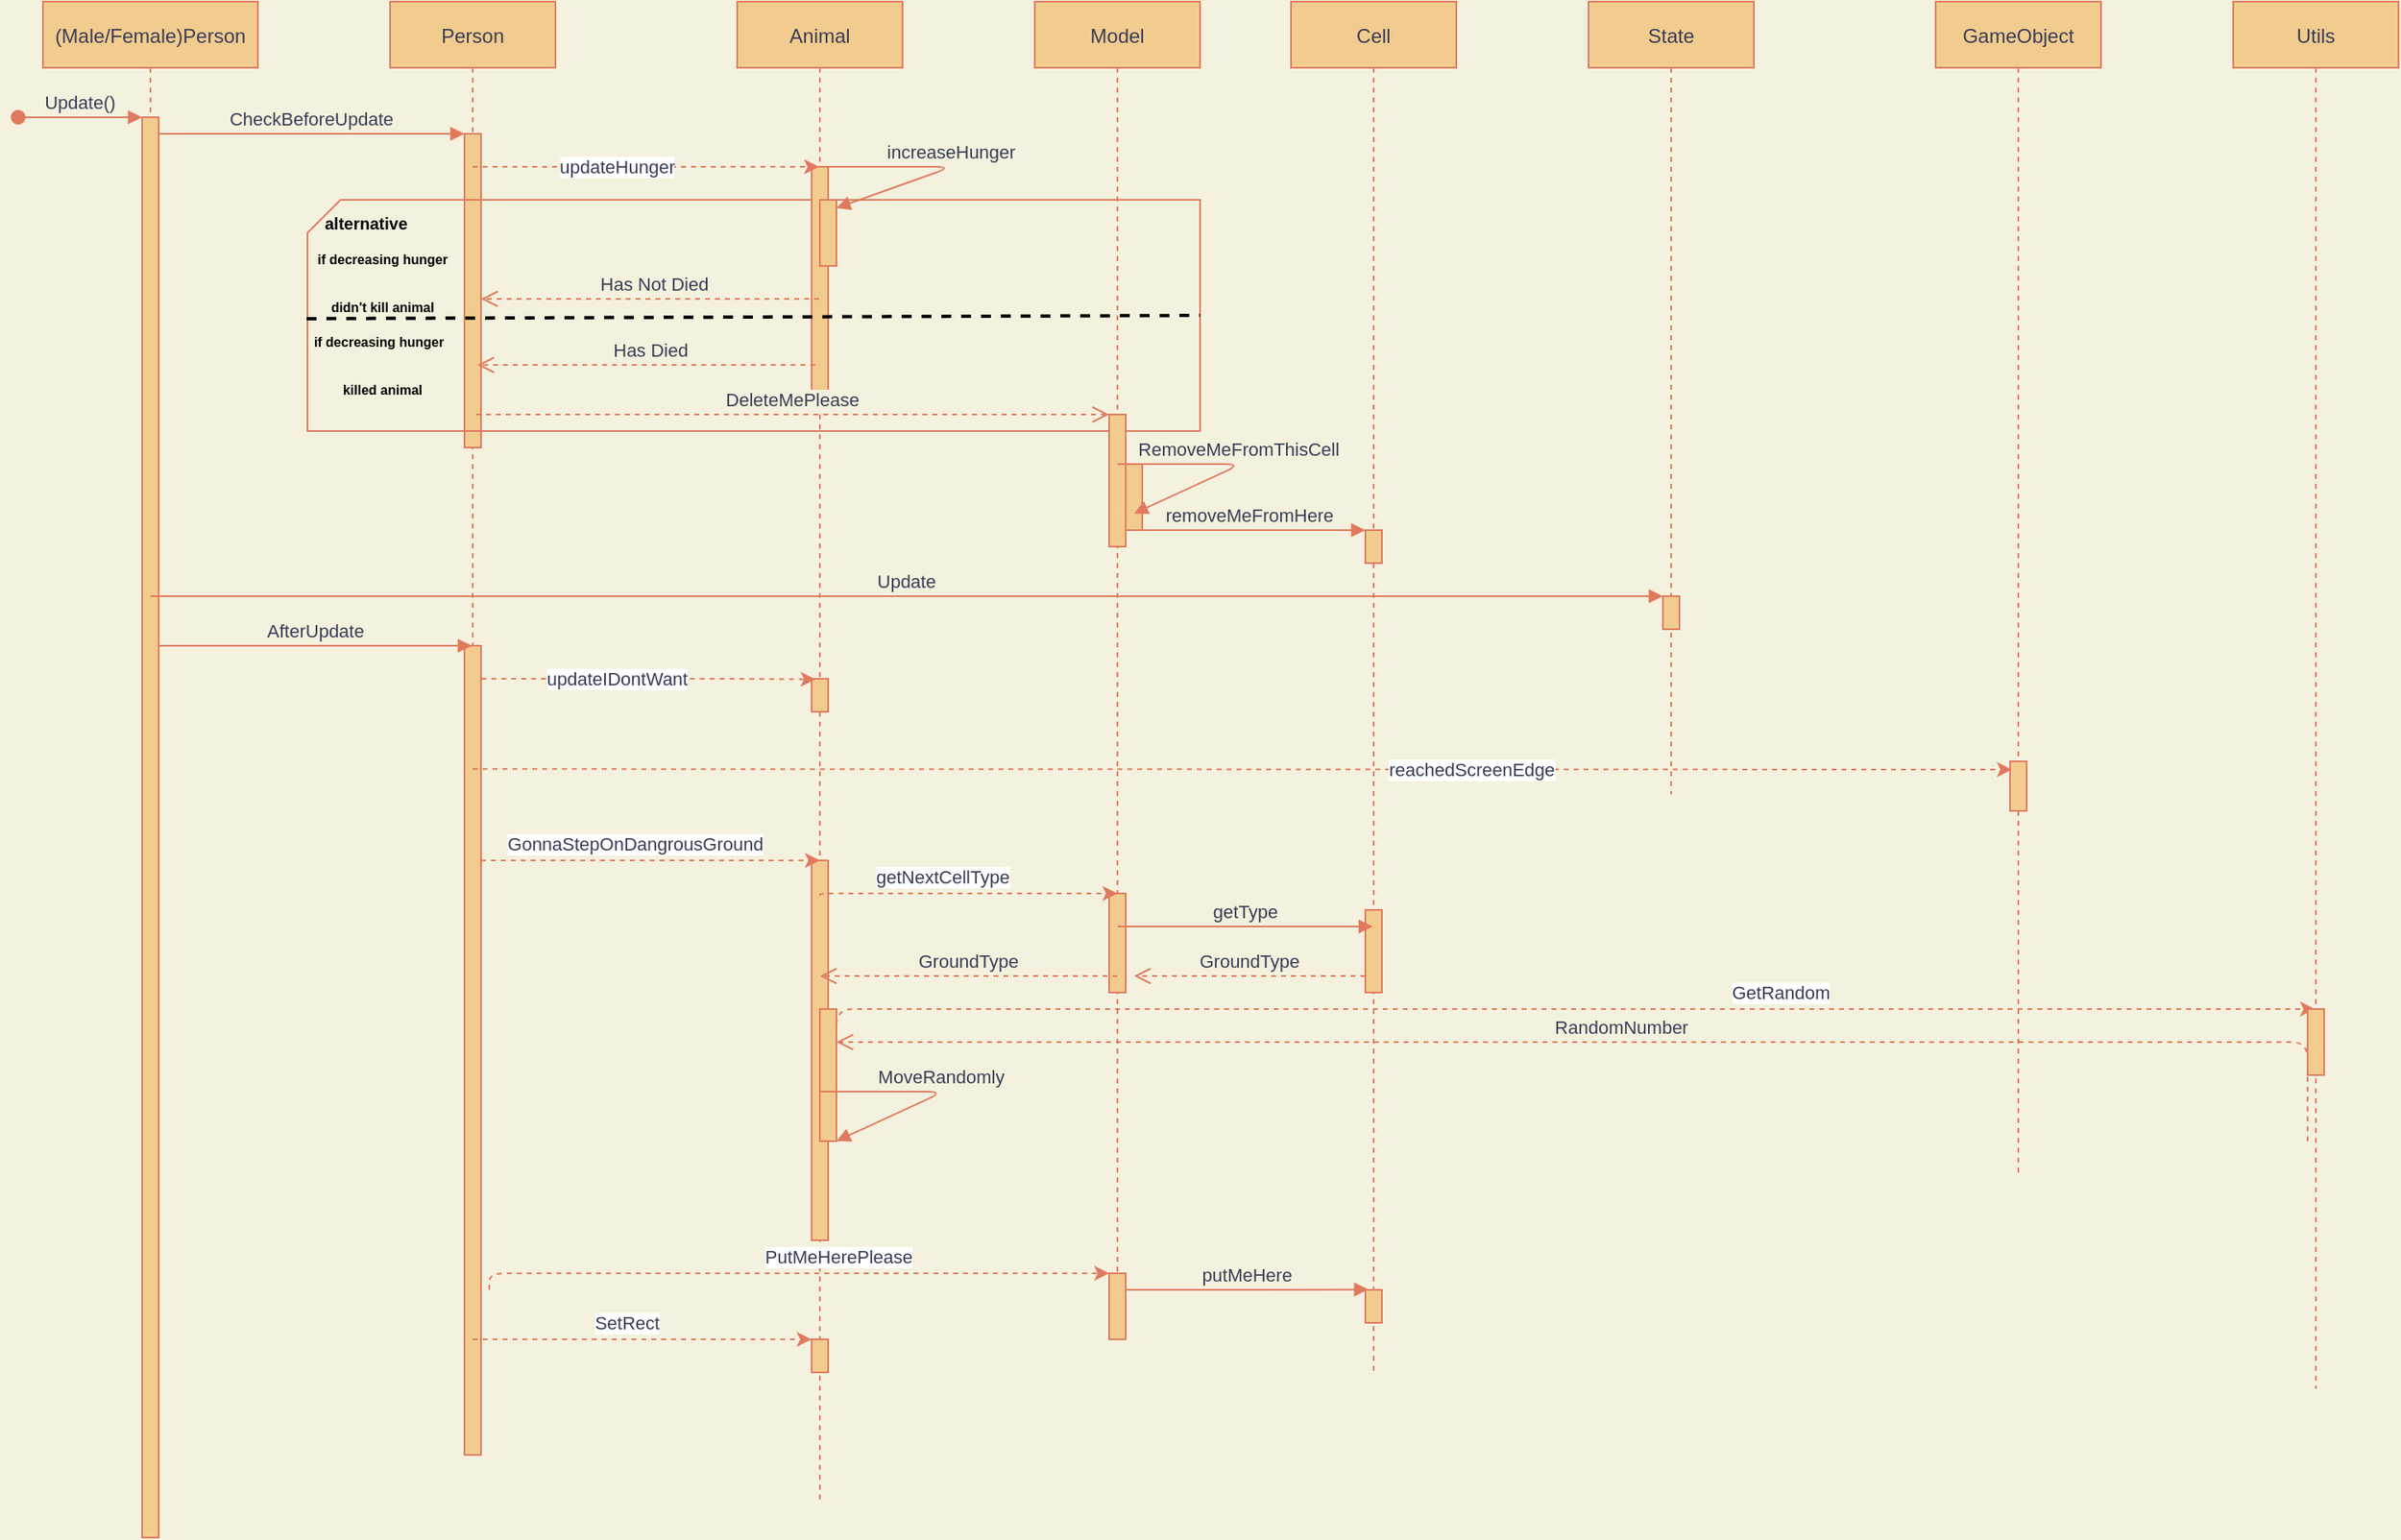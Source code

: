 <mxfile version="13.7.9" type="device"><diagram id="kgpKYQtTHZ0yAKxKKP6v" name="Page-1"><mxGraphModel dx="1698" dy="714" grid="1" gridSize="10" guides="1" tooltips="1" connect="1" arrows="1" fold="1" page="1" pageScale="1" pageWidth="850" pageHeight="1100" background="#F4F1DE" math="0" shadow="0"><root><mxCell id="0"/><mxCell id="1" parent="0"/><mxCell id="Sze0tKPQi2G3TFdYk_LN-1" value="(Male/Female)Person" style="shape=umlLifeline;perimeter=lifelinePerimeter;container=1;collapsible=0;recursiveResize=0;rounded=0;shadow=0;strokeWidth=1;fillColor=#F2CC8F;strokeColor=#E07A5F;fontColor=#393C56;" vertex="1" parent="1"><mxGeometry x="80" y="480" width="130" height="930" as="geometry"/></mxCell><mxCell id="Sze0tKPQi2G3TFdYk_LN-2" value="" style="points=[];perimeter=orthogonalPerimeter;rounded=0;shadow=0;strokeWidth=1;fillColor=#F2CC8F;strokeColor=#E07A5F;fontColor=#393C56;" vertex="1" parent="Sze0tKPQi2G3TFdYk_LN-1"><mxGeometry x="60" y="70" width="10" height="860" as="geometry"/></mxCell><mxCell id="Sze0tKPQi2G3TFdYk_LN-3" value="Update()" style="verticalAlign=bottom;startArrow=oval;endArrow=block;startSize=8;shadow=0;strokeWidth=1;fillColor=#F2CC8F;strokeColor=#E07A5F;labelBackgroundColor=#F4F1DE;fontColor=#393C56;" edge="1" parent="Sze0tKPQi2G3TFdYk_LN-1" target="Sze0tKPQi2G3TFdYk_LN-2"><mxGeometry relative="1" as="geometry"><mxPoint x="-15" y="70" as="sourcePoint"/></mxGeometry></mxCell><mxCell id="Sze0tKPQi2G3TFdYk_LN-5" value="Person" style="shape=umlLifeline;perimeter=lifelinePerimeter;container=1;collapsible=0;recursiveResize=0;rounded=0;shadow=0;strokeWidth=1;fillColor=#F2CC8F;strokeColor=#E07A5F;fontColor=#393C56;" vertex="1" parent="1"><mxGeometry x="290" y="480" width="100" height="880" as="geometry"/></mxCell><mxCell id="Sze0tKPQi2G3TFdYk_LN-6" value="" style="points=[];perimeter=orthogonalPerimeter;rounded=0;shadow=0;strokeWidth=1;fillColor=#F2CC8F;strokeColor=#E07A5F;fontColor=#393C56;" vertex="1" parent="Sze0tKPQi2G3TFdYk_LN-5"><mxGeometry x="45" y="80" width="10" height="190" as="geometry"/></mxCell><mxCell id="Sze0tKPQi2G3TFdYk_LN-60" value="" style="points=[];perimeter=orthogonalPerimeter;rounded=0;shadow=0;strokeWidth=1;fillColor=#F2CC8F;strokeColor=#E07A5F;fontColor=#393C56;" vertex="1" parent="Sze0tKPQi2G3TFdYk_LN-5"><mxGeometry x="45" y="390" width="10" height="490" as="geometry"/></mxCell><mxCell id="Sze0tKPQi2G3TFdYk_LN-8" value="CheckBeforeUpdate" style="verticalAlign=bottom;endArrow=block;entryX=0;entryY=0;shadow=0;strokeWidth=1;fillColor=#F2CC8F;strokeColor=#E07A5F;labelBackgroundColor=#F4F1DE;fontColor=#393C56;" edge="1" source="Sze0tKPQi2G3TFdYk_LN-2" target="Sze0tKPQi2G3TFdYk_LN-6" parent="1"><mxGeometry relative="1" as="geometry"><mxPoint x="265" y="560" as="sourcePoint"/></mxGeometry></mxCell><mxCell id="Sze0tKPQi2G3TFdYk_LN-11" value="" style="verticalLabelPosition=bottom;verticalAlign=top;html=1;shape=card;whiteSpace=wrap;size=20;arcSize=12;rounded=0;sketch=0;strokeColor=#E07A5F;fontColor=#393C56;fillColor=none;" vertex="1" parent="1"><mxGeometry x="240" y="600" width="540" height="140" as="geometry"/></mxCell><mxCell id="Sze0tKPQi2G3TFdYk_LN-12" value="Animal" style="shape=umlLifeline;perimeter=lifelinePerimeter;container=1;collapsible=0;recursiveResize=0;rounded=0;shadow=0;strokeWidth=1;fillColor=#F2CC8F;strokeColor=#E07A5F;fontColor=#393C56;" vertex="1" parent="1"><mxGeometry x="500" y="480" width="100" height="910" as="geometry"/></mxCell><mxCell id="Sze0tKPQi2G3TFdYk_LN-13" value="" style="points=[];perimeter=orthogonalPerimeter;rounded=0;shadow=0;strokeWidth=1;fillColor=#F2CC8F;strokeColor=#E07A5F;fontColor=#393C56;" vertex="1" parent="Sze0tKPQi2G3TFdYk_LN-12"><mxGeometry x="45" y="100" width="10" height="140" as="geometry"/></mxCell><mxCell id="Sze0tKPQi2G3TFdYk_LN-15" value="" style="points=[];perimeter=orthogonalPerimeter;rounded=0;shadow=0;strokeWidth=1;fillColor=#F2CC8F;strokeColor=#E07A5F;fontColor=#393C56;" vertex="1" parent="Sze0tKPQi2G3TFdYk_LN-12"><mxGeometry x="50" y="120" width="10" height="40" as="geometry"/></mxCell><mxCell id="Sze0tKPQi2G3TFdYk_LN-19" value="increaseHunger" style="verticalAlign=bottom;endArrow=block;shadow=0;strokeWidth=1;fillColor=#F2CC8F;strokeColor=#E07A5F;labelBackgroundColor=#F4F1DE;fontColor=#393C56;entryX=1;entryY=0.125;entryDx=0;entryDy=0;entryPerimeter=0;" edge="1" source="Sze0tKPQi2G3TFdYk_LN-13" target="Sze0tKPQi2G3TFdYk_LN-15" parent="Sze0tKPQi2G3TFdYk_LN-12"><mxGeometry relative="1" as="geometry"><mxPoint x="155" y="80" as="sourcePoint"/><mxPoint x="80" y="120" as="targetPoint"/><Array as="points"><mxPoint x="130" y="100"/></Array></mxGeometry></mxCell><mxCell id="Sze0tKPQi2G3TFdYk_LN-62" value="" style="points=[];perimeter=orthogonalPerimeter;rounded=0;shadow=0;strokeWidth=1;fillColor=#F2CC8F;strokeColor=#E07A5F;fontColor=#393C56;" vertex="1" parent="Sze0tKPQi2G3TFdYk_LN-12"><mxGeometry x="45" y="410" width="10" height="20" as="geometry"/></mxCell><mxCell id="Sze0tKPQi2G3TFdYk_LN-67" value="" style="points=[];perimeter=orthogonalPerimeter;rounded=0;shadow=0;strokeWidth=1;fillColor=#F2CC8F;strokeColor=#E07A5F;fontColor=#393C56;" vertex="1" parent="Sze0tKPQi2G3TFdYk_LN-12"><mxGeometry x="45" y="520" width="10" height="230" as="geometry"/></mxCell><mxCell id="Sze0tKPQi2G3TFdYk_LN-83" value="" style="points=[];perimeter=orthogonalPerimeter;rounded=0;shadow=0;strokeWidth=1;fillColor=#F2CC8F;strokeColor=#E07A5F;fontColor=#393C56;" vertex="1" parent="Sze0tKPQi2G3TFdYk_LN-12"><mxGeometry x="50" y="610" width="10" height="80" as="geometry"/></mxCell><mxCell id="Sze0tKPQi2G3TFdYk_LN-16" value="Model" style="shape=umlLifeline;perimeter=lifelinePerimeter;container=1;collapsible=0;recursiveResize=0;rounded=0;shadow=0;strokeWidth=1;fillColor=#F2CC8F;strokeColor=#E07A5F;fontColor=#393C56;" vertex="1" parent="1"><mxGeometry x="680" y="480" width="100" height="790" as="geometry"/></mxCell><mxCell id="Sze0tKPQi2G3TFdYk_LN-17" value="" style="points=[];perimeter=orthogonalPerimeter;rounded=0;shadow=0;strokeWidth=1;fillColor=#F2CC8F;strokeColor=#E07A5F;fontColor=#393C56;" vertex="1" parent="Sze0tKPQi2G3TFdYk_LN-16"><mxGeometry x="45" y="250" width="10" height="80" as="geometry"/></mxCell><mxCell id="Sze0tKPQi2G3TFdYk_LN-57" value="" style="points=[];perimeter=orthogonalPerimeter;rounded=0;shadow=0;strokeWidth=1;fillColor=#F2CC8F;strokeColor=#E07A5F;fontColor=#393C56;" vertex="1" parent="Sze0tKPQi2G3TFdYk_LN-16"><mxGeometry x="55" y="280" width="10" height="40" as="geometry"/></mxCell><mxCell id="Sze0tKPQi2G3TFdYk_LN-72" value="" style="points=[];perimeter=orthogonalPerimeter;rounded=0;shadow=0;strokeWidth=1;fillColor=#F2CC8F;strokeColor=#E07A5F;fontColor=#393C56;" vertex="1" parent="Sze0tKPQi2G3TFdYk_LN-16"><mxGeometry x="45" y="540" width="10" height="60" as="geometry"/></mxCell><mxCell id="Sze0tKPQi2G3TFdYk_LN-22" value="Cell" style="shape=umlLifeline;perimeter=lifelinePerimeter;container=1;collapsible=0;recursiveResize=0;rounded=0;shadow=0;strokeWidth=1;fillColor=#F2CC8F;strokeColor=#E07A5F;fontColor=#393C56;" vertex="1" parent="1"><mxGeometry x="835" y="480" width="100" height="830" as="geometry"/></mxCell><mxCell id="Sze0tKPQi2G3TFdYk_LN-25" value="" style="points=[];perimeter=orthogonalPerimeter;rounded=0;shadow=0;strokeWidth=1;fillColor=#F2CC8F;strokeColor=#E07A5F;fontColor=#393C56;" vertex="1" parent="Sze0tKPQi2G3TFdYk_LN-22"><mxGeometry x="45" y="320" width="10" height="20" as="geometry"/></mxCell><mxCell id="Sze0tKPQi2G3TFdYk_LN-78" value="" style="points=[];perimeter=orthogonalPerimeter;rounded=0;shadow=0;strokeWidth=1;fillColor=#F2CC8F;strokeColor=#E07A5F;fontColor=#393C56;" vertex="1" parent="Sze0tKPQi2G3TFdYk_LN-22"><mxGeometry x="45" y="550" width="10" height="50" as="geometry"/></mxCell><mxCell id="Sze0tKPQi2G3TFdYk_LN-91" value="" style="points=[];perimeter=orthogonalPerimeter;rounded=0;shadow=0;strokeWidth=1;fillColor=#F2CC8F;strokeColor=#E07A5F;fontColor=#393C56;" vertex="1" parent="Sze0tKPQi2G3TFdYk_LN-22"><mxGeometry x="45" y="780" width="10" height="20" as="geometry"/></mxCell><mxCell id="Sze0tKPQi2G3TFdYk_LN-26" value="State" style="shape=umlLifeline;perimeter=lifelinePerimeter;container=1;collapsible=0;recursiveResize=0;rounded=0;shadow=0;strokeWidth=1;fillColor=#F2CC8F;strokeColor=#E07A5F;fontColor=#393C56;" vertex="1" parent="1"><mxGeometry x="1015" y="480" width="100" height="480" as="geometry"/></mxCell><mxCell id="Sze0tKPQi2G3TFdYk_LN-27" value="" style="points=[];perimeter=orthogonalPerimeter;rounded=0;shadow=0;strokeWidth=1;fillColor=#F2CC8F;strokeColor=#E07A5F;fontColor=#393C56;" vertex="1" parent="Sze0tKPQi2G3TFdYk_LN-26"><mxGeometry x="45" y="360" width="10" height="20" as="geometry"/></mxCell><mxCell id="Sze0tKPQi2G3TFdYk_LN-32" value="GameObject" style="shape=umlLifeline;perimeter=lifelinePerimeter;container=1;collapsible=0;recursiveResize=0;rounded=0;shadow=0;strokeWidth=1;fillColor=#F2CC8F;strokeColor=#E07A5F;fontColor=#393C56;" vertex="1" parent="1"><mxGeometry x="1225" y="480" width="100" height="710" as="geometry"/></mxCell><mxCell id="Sze0tKPQi2G3TFdYk_LN-37" value="" style="points=[];perimeter=orthogonalPerimeter;rounded=0;shadow=0;strokeWidth=1;fillColor=#F2CC8F;strokeColor=#E07A5F;fontColor=#393C56;" vertex="1" parent="Sze0tKPQi2G3TFdYk_LN-32"><mxGeometry x="45" y="460" width="10" height="30" as="geometry"/></mxCell><mxCell id="Sze0tKPQi2G3TFdYk_LN-36" value="Utils" style="shape=umlLifeline;perimeter=lifelinePerimeter;container=1;collapsible=0;recursiveResize=0;rounded=0;shadow=0;strokeWidth=1;fillColor=#F2CC8F;strokeColor=#E07A5F;fontColor=#393C56;" vertex="1" parent="1"><mxGeometry x="1405" y="480" width="100" height="840" as="geometry"/></mxCell><mxCell id="Sze0tKPQi2G3TFdYk_LN-42" style="edgeStyle=orthogonalEdgeStyle;curved=0;rounded=1;sketch=0;orthogonalLoop=1;jettySize=auto;html=1;strokeColor=#E07A5F;fillColor=#F2CC8F;fontColor=#393C56;dashed=1;" edge="1" parent="1" source="Sze0tKPQi2G3TFdYk_LN-5" target="Sze0tKPQi2G3TFdYk_LN-12"><mxGeometry relative="1" as="geometry"><Array as="points"><mxPoint x="490" y="580"/><mxPoint x="490" y="580"/></Array></mxGeometry></mxCell><mxCell id="Sze0tKPQi2G3TFdYk_LN-43" value="updateHunger" style="edgeLabel;html=1;align=center;verticalAlign=middle;resizable=0;points=[];fontColor=#393C56;" vertex="1" connectable="0" parent="Sze0tKPQi2G3TFdYk_LN-42"><mxGeometry x="0.432" y="63" relative="1" as="geometry"><mxPoint x="-63" y="63" as="offset"/></mxGeometry></mxCell><mxCell id="Sze0tKPQi2G3TFdYk_LN-44" value="Has Not Died" style="verticalAlign=bottom;endArrow=open;dashed=1;endSize=8;shadow=0;strokeWidth=1;fillColor=#F2CC8F;strokeColor=#E07A5F;labelBackgroundColor=#F4F1DE;fontColor=#393C56;" edge="1" parent="1" source="Sze0tKPQi2G3TFdYk_LN-12" target="Sze0tKPQi2G3TFdYk_LN-6"><mxGeometry x="-0.027" relative="1" as="geometry"><mxPoint x="370" y="680" as="targetPoint"/><mxPoint x="540" y="680" as="sourcePoint"/><Array as="points"><mxPoint x="460" y="660"/></Array><mxPoint as="offset"/></mxGeometry></mxCell><mxCell id="Sze0tKPQi2G3TFdYk_LN-47" value="&lt;font style=&quot;font-size: 10px&quot;&gt;alternative&lt;/font&gt;" style="text;strokeColor=none;fillColor=none;html=1;fontSize=24;fontStyle=1;verticalAlign=middle;align=center;rounded=0;sketch=0;" vertex="1" parent="1"><mxGeometry x="250" y="600" width="50" height="20" as="geometry"/></mxCell><mxCell id="Sze0tKPQi2G3TFdYk_LN-49" value="" style="endArrow=none;dashed=1;html=1;strokeWidth=2;fillColor=#F2CC8F;fontColor=#393C56;entryX=1;entryY=0.5;entryDx=0;entryDy=0;entryPerimeter=0;exitX=-0.001;exitY=0.514;exitDx=0;exitDy=0;exitPerimeter=0;" edge="1" parent="1" source="Sze0tKPQi2G3TFdYk_LN-11" target="Sze0tKPQi2G3TFdYk_LN-11"><mxGeometry width="50" height="50" relative="1" as="geometry"><mxPoint x="430" y="590" as="sourcePoint"/><mxPoint x="480" y="540" as="targetPoint"/></mxGeometry></mxCell><mxCell id="Sze0tKPQi2G3TFdYk_LN-51" value="Has Died" style="verticalAlign=bottom;endArrow=open;dashed=1;endSize=8;shadow=0;strokeWidth=1;fillColor=#F2CC8F;strokeColor=#E07A5F;labelBackgroundColor=#F4F1DE;fontColor=#393C56;" edge="1" parent="1"><mxGeometry x="-0.027" relative="1" as="geometry"><mxPoint x="342.75" y="700" as="targetPoint"/><mxPoint x="547.25" y="700" as="sourcePoint"/><Array as="points"><mxPoint x="457.75" y="700"/></Array><mxPoint as="offset"/></mxGeometry></mxCell><mxCell id="Sze0tKPQi2G3TFdYk_LN-52" value="DeleteMePlease" style="verticalAlign=bottom;endArrow=open;dashed=1;endSize=8;exitX=1;exitY=0.95;shadow=0;strokeWidth=1;fillColor=#F2CC8F;strokeColor=#E07A5F;labelBackgroundColor=#F4F1DE;fontColor=#393C56;" edge="1" parent="1" target="Sze0tKPQi2G3TFdYk_LN-17"><mxGeometry relative="1" as="geometry"><mxPoint x="507.0" y="730" as="targetPoint"/><mxPoint x="342" y="730" as="sourcePoint"/><Array as="points"><mxPoint x="422" y="730"/></Array></mxGeometry></mxCell><mxCell id="Sze0tKPQi2G3TFdYk_LN-53" value="&lt;font style=&quot;font-size: 8px&quot;&gt;if decreasing hunger &lt;br&gt;didn't kill animal&lt;/font&gt;" style="text;strokeColor=none;fillColor=none;html=1;fontSize=24;fontStyle=1;verticalAlign=middle;align=center;rounded=0;sketch=0;" vertex="1" parent="1"><mxGeometry x="240" y="630" width="90" height="30" as="geometry"/></mxCell><mxCell id="Sze0tKPQi2G3TFdYk_LN-54" value="&lt;font style=&quot;font-size: 8px&quot;&gt;if decreasing hunger&amp;nbsp;&amp;nbsp;&lt;br&gt;killed animal&lt;/font&gt;" style="text;strokeColor=none;fillColor=none;html=1;fontSize=24;fontStyle=1;verticalAlign=middle;align=center;rounded=0;sketch=0;" vertex="1" parent="1"><mxGeometry x="240" y="680" width="90" height="30" as="geometry"/></mxCell><mxCell id="Sze0tKPQi2G3TFdYk_LN-56" value="RemoveMeFromThisCell" style="verticalAlign=bottom;endArrow=block;shadow=0;strokeWidth=1;fillColor=#F2CC8F;strokeColor=#E07A5F;labelBackgroundColor=#F4F1DE;fontColor=#393C56;" edge="1" parent="1"><mxGeometry relative="1" as="geometry"><mxPoint x="730" y="760" as="sourcePoint"/><mxPoint x="740" y="790" as="targetPoint"/><Array as="points"><mxPoint x="805" y="760"/></Array></mxGeometry></mxCell><mxCell id="Sze0tKPQi2G3TFdYk_LN-58" value="removeMeFromHere" style="verticalAlign=bottom;endArrow=block;shadow=0;strokeWidth=1;fillColor=#F2CC8F;strokeColor=#E07A5F;labelBackgroundColor=#F4F1DE;fontColor=#393C56;" edge="1" parent="1"><mxGeometry relative="1" as="geometry"><mxPoint x="740" y="800.0" as="sourcePoint"/><mxPoint x="880" y="800" as="targetPoint"/></mxGeometry></mxCell><mxCell id="Sze0tKPQi2G3TFdYk_LN-59" value="Update" style="verticalAlign=bottom;endArrow=block;shadow=0;strokeWidth=1;fillColor=#F2CC8F;strokeColor=#E07A5F;labelBackgroundColor=#F4F1DE;fontColor=#393C56;" edge="1" parent="1" source="Sze0tKPQi2G3TFdYk_LN-1"><mxGeometry relative="1" as="geometry"><mxPoint x="920" y="840" as="sourcePoint"/><mxPoint x="1060" y="840" as="targetPoint"/></mxGeometry></mxCell><mxCell id="Sze0tKPQi2G3TFdYk_LN-61" value="AfterUpdate" style="verticalAlign=bottom;endArrow=block;shadow=0;strokeWidth=1;fillColor=#F2CC8F;strokeColor=#E07A5F;labelBackgroundColor=#F4F1DE;fontColor=#393C56;" edge="1" parent="1" target="Sze0tKPQi2G3TFdYk_LN-5"><mxGeometry relative="1" as="geometry"><mxPoint x="150" y="870" as="sourcePoint"/><mxPoint x="290" y="870" as="targetPoint"/></mxGeometry></mxCell><mxCell id="Sze0tKPQi2G3TFdYk_LN-63" style="edgeStyle=orthogonalEdgeStyle;curved=0;rounded=1;sketch=0;orthogonalLoop=1;jettySize=auto;html=1;strokeColor=#E07A5F;fillColor=#F2CC8F;fontColor=#393C56;dashed=1;entryX=0.241;entryY=0.019;entryDx=0;entryDy=0;entryPerimeter=0;" edge="1" parent="1" target="Sze0tKPQi2G3TFdYk_LN-62"><mxGeometry relative="1" as="geometry"><mxPoint x="345.31" y="890.004" as="sourcePoint"/><mxPoint x="540" y="890" as="targetPoint"/><Array as="points"><mxPoint x="495" y="890"/></Array></mxGeometry></mxCell><mxCell id="Sze0tKPQi2G3TFdYk_LN-64" value="updateIDontWant" style="edgeLabel;html=1;align=center;verticalAlign=middle;resizable=0;points=[];fontColor=#393C56;" vertex="1" connectable="0" parent="Sze0tKPQi2G3TFdYk_LN-63"><mxGeometry x="0.432" y="63" relative="1" as="geometry"><mxPoint x="-63" y="63" as="offset"/></mxGeometry></mxCell><mxCell id="Sze0tKPQi2G3TFdYk_LN-65" style="edgeStyle=orthogonalEdgeStyle;curved=0;rounded=1;sketch=0;orthogonalLoop=1;jettySize=auto;html=1;strokeColor=#E07A5F;fillColor=#F2CC8F;fontColor=#393C56;dashed=1;" edge="1" parent="1"><mxGeometry relative="1" as="geometry"><mxPoint x="340.0" y="944.664" as="sourcePoint"/><mxPoint x="1271.103" y="945" as="targetPoint"/><Array as="points"><mxPoint x="490.19" y="944.63"/><mxPoint x="490.19" y="944.63"/></Array></mxGeometry></mxCell><mxCell id="Sze0tKPQi2G3TFdYk_LN-66" value="reachedScreenEdge" style="edgeLabel;html=1;align=center;verticalAlign=middle;resizable=0;points=[];fontColor=#393C56;" vertex="1" connectable="0" parent="Sze0tKPQi2G3TFdYk_LN-65"><mxGeometry x="0.432" y="63" relative="1" as="geometry"><mxPoint x="-63" y="63" as="offset"/></mxGeometry></mxCell><mxCell id="Sze0tKPQi2G3TFdYk_LN-69" style="edgeStyle=orthogonalEdgeStyle;curved=0;rounded=1;sketch=0;orthogonalLoop=1;jettySize=auto;html=1;strokeColor=#E07A5F;fillColor=#F2CC8F;fontColor=#393C56;dashed=1;" edge="1" parent="1" source="Sze0tKPQi2G3TFdYk_LN-60"><mxGeometry relative="1" as="geometry"><mxPoint x="355.31" y="1000.034" as="sourcePoint"/><mxPoint x="550" y="1000.03" as="targetPoint"/><Array as="points"><mxPoint x="390" y="1000"/><mxPoint x="390" y="1000"/></Array></mxGeometry></mxCell><mxCell id="Sze0tKPQi2G3TFdYk_LN-70" value="GonnaStepOnDangrousGround" style="edgeLabel;html=1;align=center;verticalAlign=middle;resizable=0;points=[];fontColor=#393C56;" vertex="1" connectable="0" parent="Sze0tKPQi2G3TFdYk_LN-69"><mxGeometry x="0.432" y="63" relative="1" as="geometry"><mxPoint x="-54.59" y="53.03" as="offset"/></mxGeometry></mxCell><mxCell id="Sze0tKPQi2G3TFdYk_LN-75" style="edgeStyle=orthogonalEdgeStyle;curved=0;rounded=1;sketch=0;orthogonalLoop=1;jettySize=auto;html=1;strokeColor=#E07A5F;fillColor=#F2CC8F;fontColor=#393C56;dashed=1;exitX=0.11;exitY=0.691;exitDx=0;exitDy=0;exitPerimeter=0;" edge="1" parent="1"><mxGeometry relative="1" as="geometry"><mxPoint x="550" y="1021.32" as="sourcePoint"/><mxPoint x="730" y="1020" as="targetPoint"/><Array as="points"><mxPoint x="549.9" y="1020.03"/></Array></mxGeometry></mxCell><mxCell id="Sze0tKPQi2G3TFdYk_LN-76" value="getNextCellType" style="edgeLabel;html=1;align=center;verticalAlign=middle;resizable=0;points=[];fontColor=#393C56;" vertex="1" connectable="0" parent="Sze0tKPQi2G3TFdYk_LN-75"><mxGeometry x="0.432" y="63" relative="1" as="geometry"><mxPoint x="-54.59" y="53.03" as="offset"/></mxGeometry></mxCell><mxCell id="Sze0tKPQi2G3TFdYk_LN-77" value="getType" style="verticalAlign=bottom;endArrow=block;shadow=0;strokeWidth=1;fillColor=#F2CC8F;strokeColor=#E07A5F;labelBackgroundColor=#F4F1DE;fontColor=#393C56;" edge="1" parent="1" target="Sze0tKPQi2G3TFdYk_LN-22"><mxGeometry relative="1" as="geometry"><mxPoint x="730" y="1040" as="sourcePoint"/><mxPoint x="870" y="1040" as="targetPoint"/></mxGeometry></mxCell><mxCell id="Sze0tKPQi2G3TFdYk_LN-79" value="GroundType" style="verticalAlign=bottom;endArrow=open;dashed=1;endSize=8;exitX=0;exitY=0.95;shadow=0;strokeWidth=1;fillColor=#F2CC8F;strokeColor=#E07A5F;labelBackgroundColor=#F4F1DE;fontColor=#393C56;" edge="1" parent="1"><mxGeometry relative="1" as="geometry"><mxPoint x="740" y="1070" as="targetPoint"/><mxPoint x="880.0" y="1070" as="sourcePoint"/></mxGeometry></mxCell><mxCell id="Sze0tKPQi2G3TFdYk_LN-81" value="GroundType" style="verticalAlign=bottom;endArrow=open;dashed=1;endSize=8;exitX=0;exitY=0.95;shadow=0;strokeWidth=1;fillColor=#F2CC8F;strokeColor=#E07A5F;labelBackgroundColor=#F4F1DE;fontColor=#393C56;" edge="1" parent="1" target="Sze0tKPQi2G3TFdYk_LN-12"><mxGeometry relative="1" as="geometry"><mxPoint x="590" y="1070.0" as="targetPoint"/><mxPoint x="730" y="1070.0" as="sourcePoint"/></mxGeometry></mxCell><mxCell id="Sze0tKPQi2G3TFdYk_LN-82" value="MoveRandomly" style="verticalAlign=bottom;endArrow=block;shadow=0;strokeWidth=1;fillColor=#F2CC8F;strokeColor=#E07A5F;labelBackgroundColor=#F4F1DE;fontColor=#393C56;" edge="1" parent="1"><mxGeometry relative="1" as="geometry"><mxPoint x="550" y="1140" as="sourcePoint"/><mxPoint x="560" y="1170" as="targetPoint"/><Array as="points"><mxPoint x="625" y="1140"/></Array></mxGeometry></mxCell><mxCell id="Sze0tKPQi2G3TFdYk_LN-84" style="edgeStyle=orthogonalEdgeStyle;curved=0;rounded=1;sketch=0;orthogonalLoop=1;jettySize=auto;html=1;strokeColor=#E07A5F;fillColor=#F2CC8F;fontColor=#393C56;dashed=1;exitX=0.11;exitY=0.691;exitDx=0;exitDy=0;exitPerimeter=0;" edge="1" parent="1" target="Sze0tKPQi2G3TFdYk_LN-36"><mxGeometry relative="1" as="geometry"><mxPoint x="560" y="1141.35" as="sourcePoint"/><mxPoint x="740" y="1140.03" as="targetPoint"/><Array as="points"><mxPoint x="560" y="1090"/></Array></mxGeometry></mxCell><mxCell id="Sze0tKPQi2G3TFdYk_LN-85" value="GetRandom" style="edgeLabel;html=1;align=center;verticalAlign=middle;resizable=0;points=[];fontColor=#393C56;" vertex="1" connectable="0" parent="Sze0tKPQi2G3TFdYk_LN-84"><mxGeometry x="0.432" y="63" relative="1" as="geometry"><mxPoint x="-54.59" y="53.03" as="offset"/></mxGeometry></mxCell><mxCell id="Sze0tKPQi2G3TFdYk_LN-86" value="" style="points=[];perimeter=orthogonalPerimeter;rounded=0;shadow=0;strokeWidth=1;fillColor=#F2CC8F;strokeColor=#E07A5F;fontColor=#393C56;" vertex="1" parent="1"><mxGeometry x="1450" y="1090" width="10" height="40" as="geometry"/></mxCell><mxCell id="Sze0tKPQi2G3TFdYk_LN-87" value="RandomNumber" style="verticalAlign=bottom;endArrow=open;dashed=1;endSize=8;exitX=0;exitY=0.95;shadow=0;strokeWidth=1;fillColor=#F2CC8F;strokeColor=#E07A5F;labelBackgroundColor=#F4F1DE;fontColor=#393C56;" edge="1" parent="1" target="Sze0tKPQi2G3TFdYk_LN-83"><mxGeometry relative="1" as="geometry"><mxPoint x="1310" y="1170.0" as="targetPoint"/><mxPoint x="1450" y="1170.0" as="sourcePoint"/><Array as="points"><mxPoint x="1450" y="1110"/><mxPoint x="630" y="1110"/></Array></mxGeometry></mxCell><mxCell id="Sze0tKPQi2G3TFdYk_LN-88" style="edgeStyle=orthogonalEdgeStyle;curved=0;rounded=1;sketch=0;orthogonalLoop=1;jettySize=auto;html=1;strokeColor=#E07A5F;fillColor=#F2CC8F;fontColor=#393C56;dashed=1;" edge="1" parent="1" target="Sze0tKPQi2G3TFdYk_LN-90"><mxGeometry relative="1" as="geometry"><mxPoint x="350.0" y="1259.996" as="sourcePoint"/><mxPoint x="555" y="1260.06" as="targetPoint"/><Array as="points"><mxPoint x="350" y="1250"/></Array></mxGeometry></mxCell><mxCell id="Sze0tKPQi2G3TFdYk_LN-89" value="PutMeHerePlease" style="edgeLabel;html=1;align=center;verticalAlign=middle;resizable=0;points=[];fontColor=#393C56;" vertex="1" connectable="0" parent="Sze0tKPQi2G3TFdYk_LN-88"><mxGeometry x="0.432" y="63" relative="1" as="geometry"><mxPoint x="-54.59" y="53.03" as="offset"/></mxGeometry></mxCell><mxCell id="Sze0tKPQi2G3TFdYk_LN-92" value="putMeHere" style="verticalAlign=bottom;endArrow=block;shadow=0;strokeWidth=1;fillColor=#F2CC8F;strokeColor=#E07A5F;labelBackgroundColor=#F4F1DE;fontColor=#393C56;entryX=0.176;entryY=-0.01;entryDx=0;entryDy=0;entryPerimeter=0;" edge="1" parent="1" source="Sze0tKPQi2G3TFdYk_LN-90" target="Sze0tKPQi2G3TFdYk_LN-91"><mxGeometry relative="1" as="geometry"><mxPoint x="725.5" y="1250.0" as="sourcePoint"/><mxPoint x="880" y="1250.0" as="targetPoint"/><Array as="points"><mxPoint x="800" y="1260"/></Array></mxGeometry></mxCell><mxCell id="Sze0tKPQi2G3TFdYk_LN-90" value="" style="points=[];perimeter=orthogonalPerimeter;rounded=0;shadow=0;strokeWidth=1;fillColor=#F2CC8F;strokeColor=#E07A5F;fontColor=#393C56;" vertex="1" parent="1"><mxGeometry x="725" y="1250" width="10" height="40" as="geometry"/></mxCell><mxCell id="Sze0tKPQi2G3TFdYk_LN-93" value="" style="points=[];perimeter=orthogonalPerimeter;rounded=0;shadow=0;strokeWidth=1;fillColor=#F2CC8F;strokeColor=#E07A5F;fontColor=#393C56;" vertex="1" parent="1"><mxGeometry x="545" y="1290" width="10" height="20" as="geometry"/></mxCell><mxCell id="Sze0tKPQi2G3TFdYk_LN-94" style="edgeStyle=orthogonalEdgeStyle;curved=0;rounded=1;sketch=0;orthogonalLoop=1;jettySize=auto;html=1;strokeColor=#E07A5F;fillColor=#F2CC8F;fontColor=#393C56;dashed=1;" edge="1" parent="1"><mxGeometry relative="1" as="geometry"><mxPoint x="340.0" y="1289.996" as="sourcePoint"/><mxPoint x="545" y="1290.06" as="targetPoint"/><Array as="points"><mxPoint x="385" y="1290.03"/><mxPoint x="385" y="1290.03"/></Array></mxGeometry></mxCell><mxCell id="Sze0tKPQi2G3TFdYk_LN-95" value="SetRect" style="edgeLabel;html=1;align=center;verticalAlign=middle;resizable=0;points=[];fontColor=#393C56;" vertex="1" connectable="0" parent="Sze0tKPQi2G3TFdYk_LN-94"><mxGeometry x="0.432" y="63" relative="1" as="geometry"><mxPoint x="-54.59" y="53.03" as="offset"/></mxGeometry></mxCell></root></mxGraphModel></diagram></mxfile>